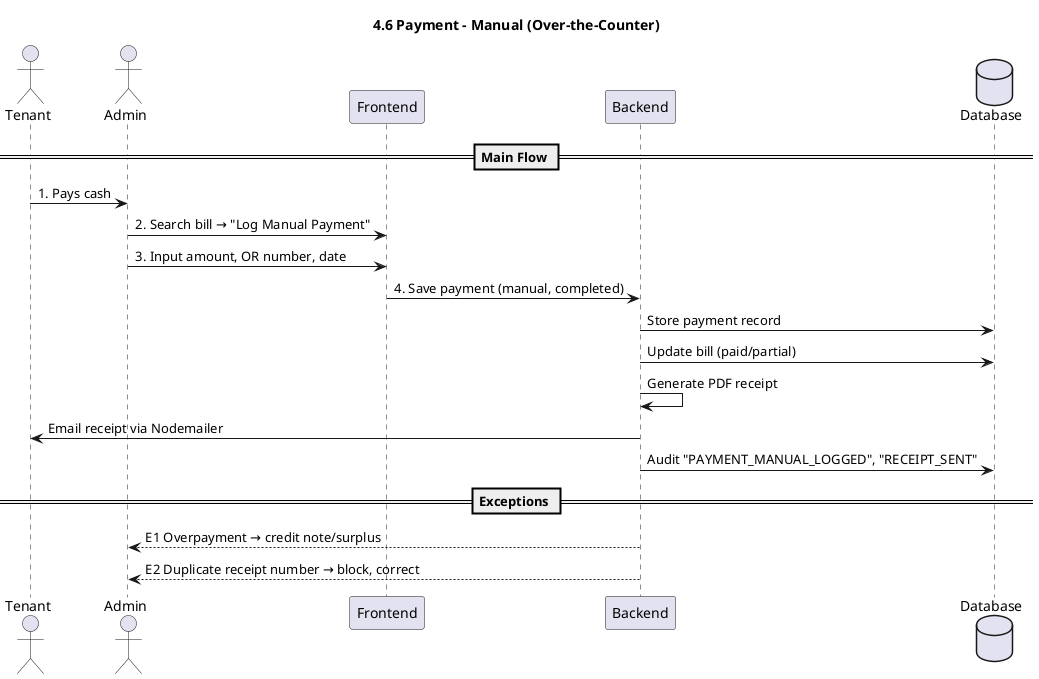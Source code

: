 @startuml
title 4.6 Payment - Manual (Over-the-Counter)

actor Tenant
actor Admin
participant Frontend
participant Backend
database Database

== Main Flow ==
Tenant -> Admin: 1. Pays cash
Admin -> Frontend: 2. Search bill → "Log Manual Payment"
Admin -> Frontend: 3. Input amount, OR number, date
Frontend -> Backend: 4. Save payment (manual, completed)
Backend -> Database: Store payment record
Backend -> Database: Update bill (paid/partial)
Backend -> Backend: Generate PDF receipt
Backend -> Tenant: Email receipt via Nodemailer
Backend -> Database: Audit "PAYMENT_MANUAL_LOGGED", "RECEIPT_SENT"

== Exceptions ==
Backend --> Admin: E1 Overpayment → credit note/surplus
Backend --> Admin: E2 Duplicate receipt number → block, correct

@enduml
